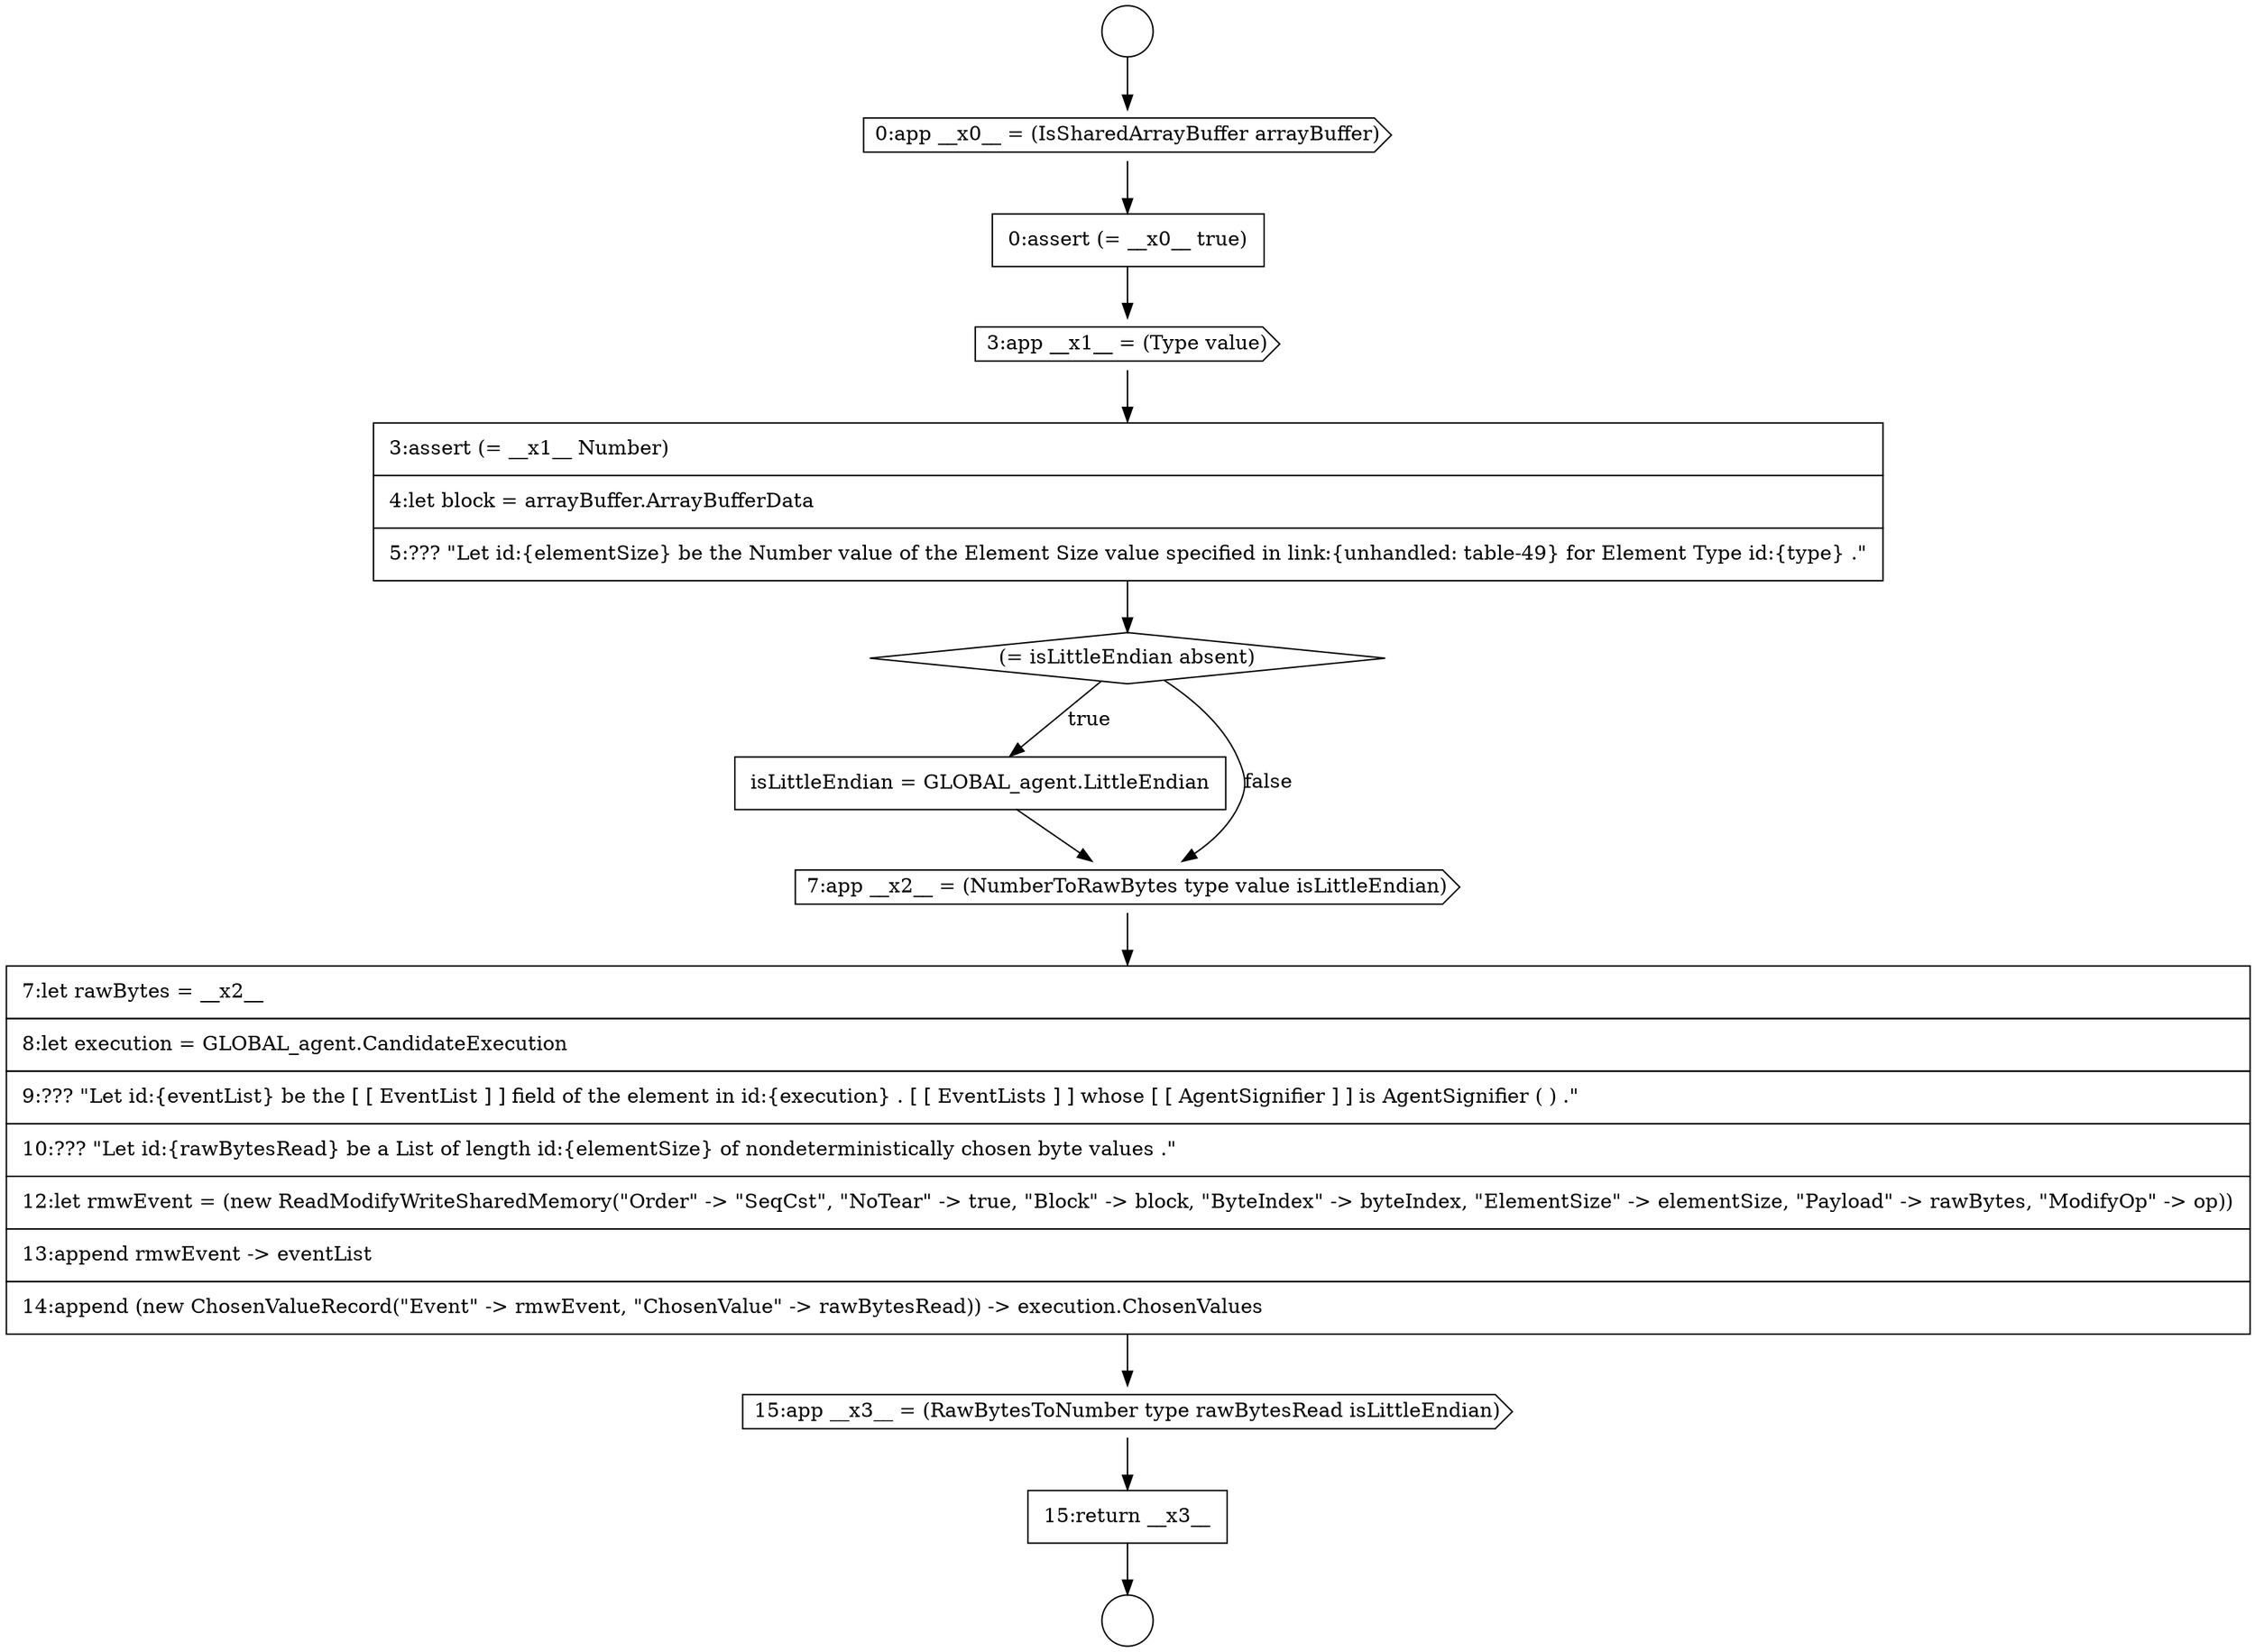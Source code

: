 digraph {
  node16184 [shape=none, margin=0, label=<<font color="black">
    <table border="0" cellborder="1" cellspacing="0" cellpadding="10">
      <tr><td align="left">0:assert (= __x0__ true)</td></tr>
    </table>
  </font>> color="black" fillcolor="white" style=filled]
  node16191 [shape=cds, label=<<font color="black">15:app __x3__ = (RawBytesToNumber type rawBytesRead isLittleEndian)</font>> color="black" fillcolor="white" style=filled]
  node16187 [shape=diamond, label=<<font color="black">(= isLittleEndian absent)</font>> color="black" fillcolor="white" style=filled]
  node16183 [shape=cds, label=<<font color="black">0:app __x0__ = (IsSharedArrayBuffer arrayBuffer)</font>> color="black" fillcolor="white" style=filled]
  node16188 [shape=none, margin=0, label=<<font color="black">
    <table border="0" cellborder="1" cellspacing="0" cellpadding="10">
      <tr><td align="left">isLittleEndian = GLOBAL_agent.LittleEndian</td></tr>
    </table>
  </font>> color="black" fillcolor="white" style=filled]
  node16189 [shape=cds, label=<<font color="black">7:app __x2__ = (NumberToRawBytes type value isLittleEndian)</font>> color="black" fillcolor="white" style=filled]
  node16182 [shape=circle label=" " color="black" fillcolor="white" style=filled]
  node16181 [shape=circle label=" " color="black" fillcolor="white" style=filled]
  node16185 [shape=cds, label=<<font color="black">3:app __x1__ = (Type value)</font>> color="black" fillcolor="white" style=filled]
  node16190 [shape=none, margin=0, label=<<font color="black">
    <table border="0" cellborder="1" cellspacing="0" cellpadding="10">
      <tr><td align="left">7:let rawBytes = __x2__</td></tr>
      <tr><td align="left">8:let execution = GLOBAL_agent.CandidateExecution</td></tr>
      <tr><td align="left">9:??? &quot;Let id:{eventList} be the [ [ EventList ] ] field of the element in id:{execution} . [ [ EventLists ] ] whose [ [ AgentSignifier ] ] is AgentSignifier ( ) .&quot;</td></tr>
      <tr><td align="left">10:??? &quot;Let id:{rawBytesRead} be a List of length id:{elementSize} of nondeterministically chosen byte values .&quot;</td></tr>
      <tr><td align="left">12:let rmwEvent = (new ReadModifyWriteSharedMemory(&quot;Order&quot; -&gt; &quot;SeqCst&quot;, &quot;NoTear&quot; -&gt; true, &quot;Block&quot; -&gt; block, &quot;ByteIndex&quot; -&gt; byteIndex, &quot;ElementSize&quot; -&gt; elementSize, &quot;Payload&quot; -&gt; rawBytes, &quot;ModifyOp&quot; -&gt; op))</td></tr>
      <tr><td align="left">13:append rmwEvent -&gt; eventList</td></tr>
      <tr><td align="left">14:append (new ChosenValueRecord(&quot;Event&quot; -&gt; rmwEvent, &quot;ChosenValue&quot; -&gt; rawBytesRead)) -&gt; execution.ChosenValues</td></tr>
    </table>
  </font>> color="black" fillcolor="white" style=filled]
  node16186 [shape=none, margin=0, label=<<font color="black">
    <table border="0" cellborder="1" cellspacing="0" cellpadding="10">
      <tr><td align="left">3:assert (= __x1__ Number)</td></tr>
      <tr><td align="left">4:let block = arrayBuffer.ArrayBufferData</td></tr>
      <tr><td align="left">5:??? &quot;Let id:{elementSize} be the Number value of the Element Size value specified in link:{unhandled: table-49} for Element Type id:{type} .&quot;</td></tr>
    </table>
  </font>> color="black" fillcolor="white" style=filled]
  node16192 [shape=none, margin=0, label=<<font color="black">
    <table border="0" cellborder="1" cellspacing="0" cellpadding="10">
      <tr><td align="left">15:return __x3__</td></tr>
    </table>
  </font>> color="black" fillcolor="white" style=filled]
  node16189 -> node16190 [ color="black"]
  node16190 -> node16191 [ color="black"]
  node16192 -> node16182 [ color="black"]
  node16183 -> node16184 [ color="black"]
  node16188 -> node16189 [ color="black"]
  node16187 -> node16188 [label=<<font color="black">true</font>> color="black"]
  node16187 -> node16189 [label=<<font color="black">false</font>> color="black"]
  node16181 -> node16183 [ color="black"]
  node16186 -> node16187 [ color="black"]
  node16185 -> node16186 [ color="black"]
  node16191 -> node16192 [ color="black"]
  node16184 -> node16185 [ color="black"]
}
